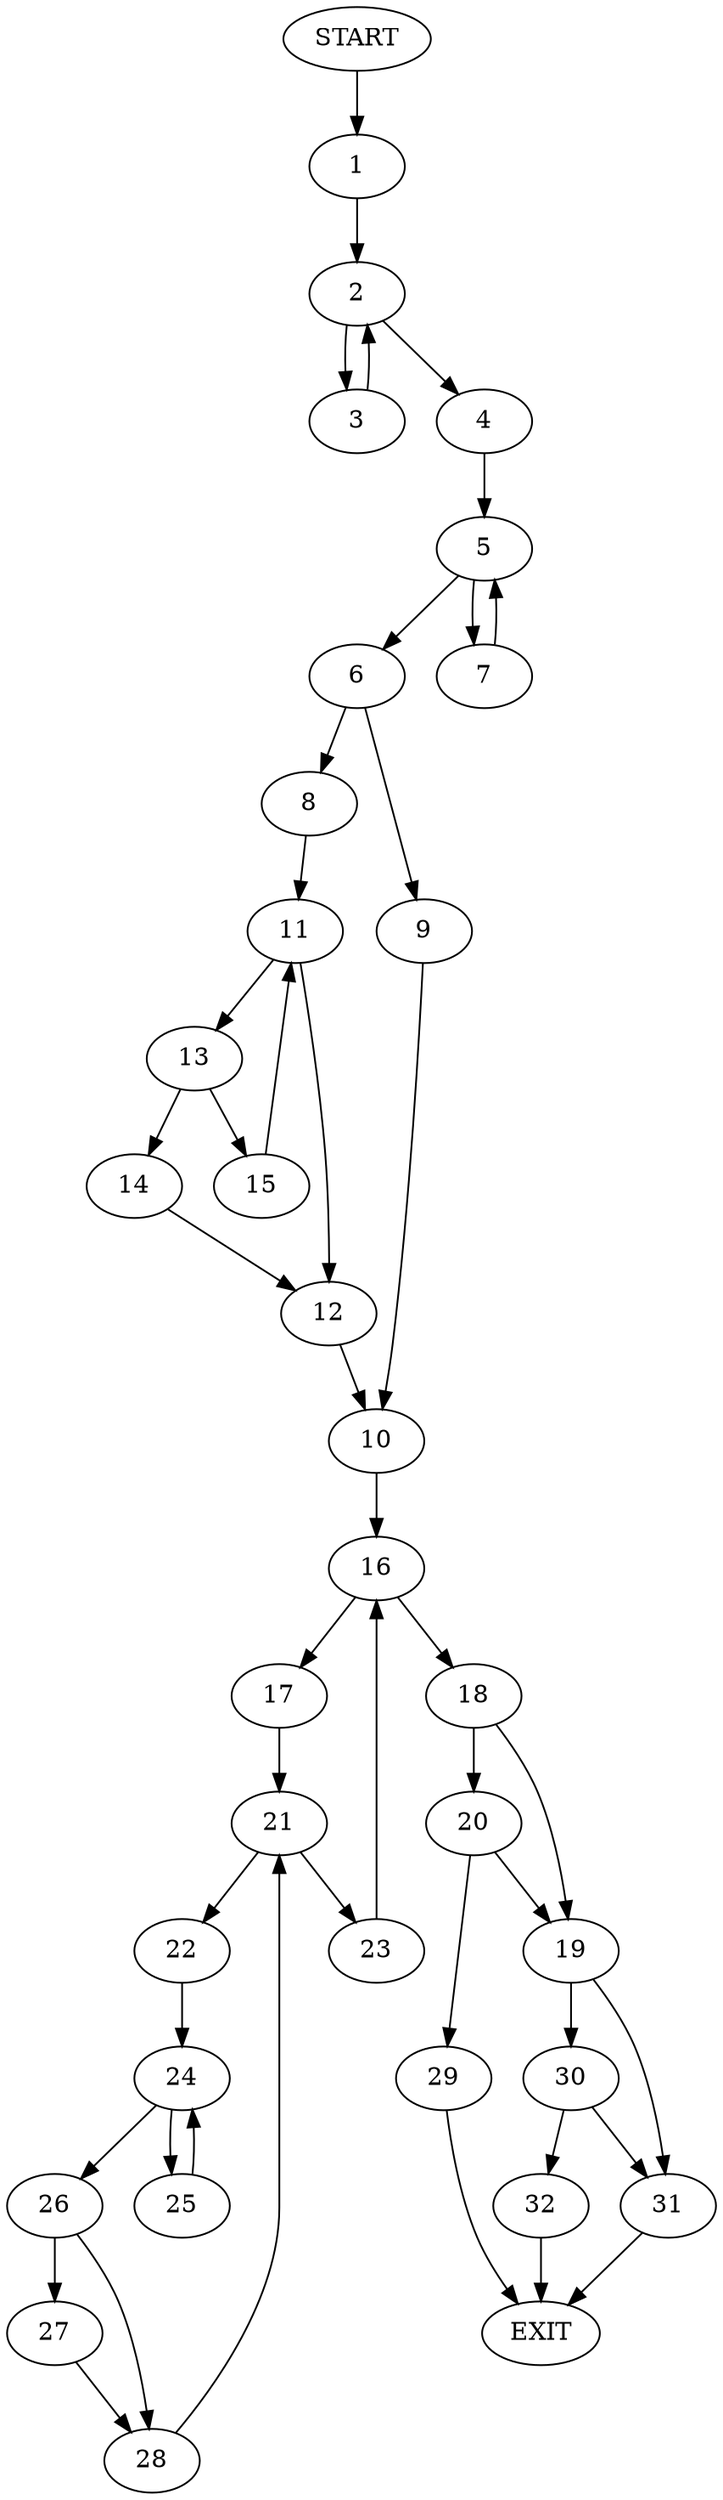 digraph {
0 [label="START"]
33 [label="EXIT"]
0 -> 1
1 -> 2
2 -> 3
2 -> 4
3 -> 2
4 -> 5
5 -> 6
5 -> 7
7 -> 5
6 -> 8
6 -> 9
9 -> 10
8 -> 11
11 -> 12
11 -> 13
13 -> 14
13 -> 15
12 -> 10
15 -> 11
14 -> 12
10 -> 16
16 -> 17
16 -> 18
18 -> 19
18 -> 20
17 -> 21
21 -> 22
21 -> 23
23 -> 16
22 -> 24
24 -> 25
24 -> 26
25 -> 24
26 -> 27
26 -> 28
27 -> 28
28 -> 21
20 -> 19
20 -> 29
19 -> 30
19 -> 31
29 -> 33
30 -> 32
30 -> 31
31 -> 33
32 -> 33
}
